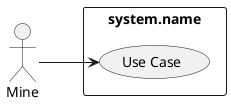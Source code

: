 @startuml

left to right direction

:Mine: as Actor

rectangle "system.name" {
    (Use Case) as U1
}

Actor --> U1

@enduml
